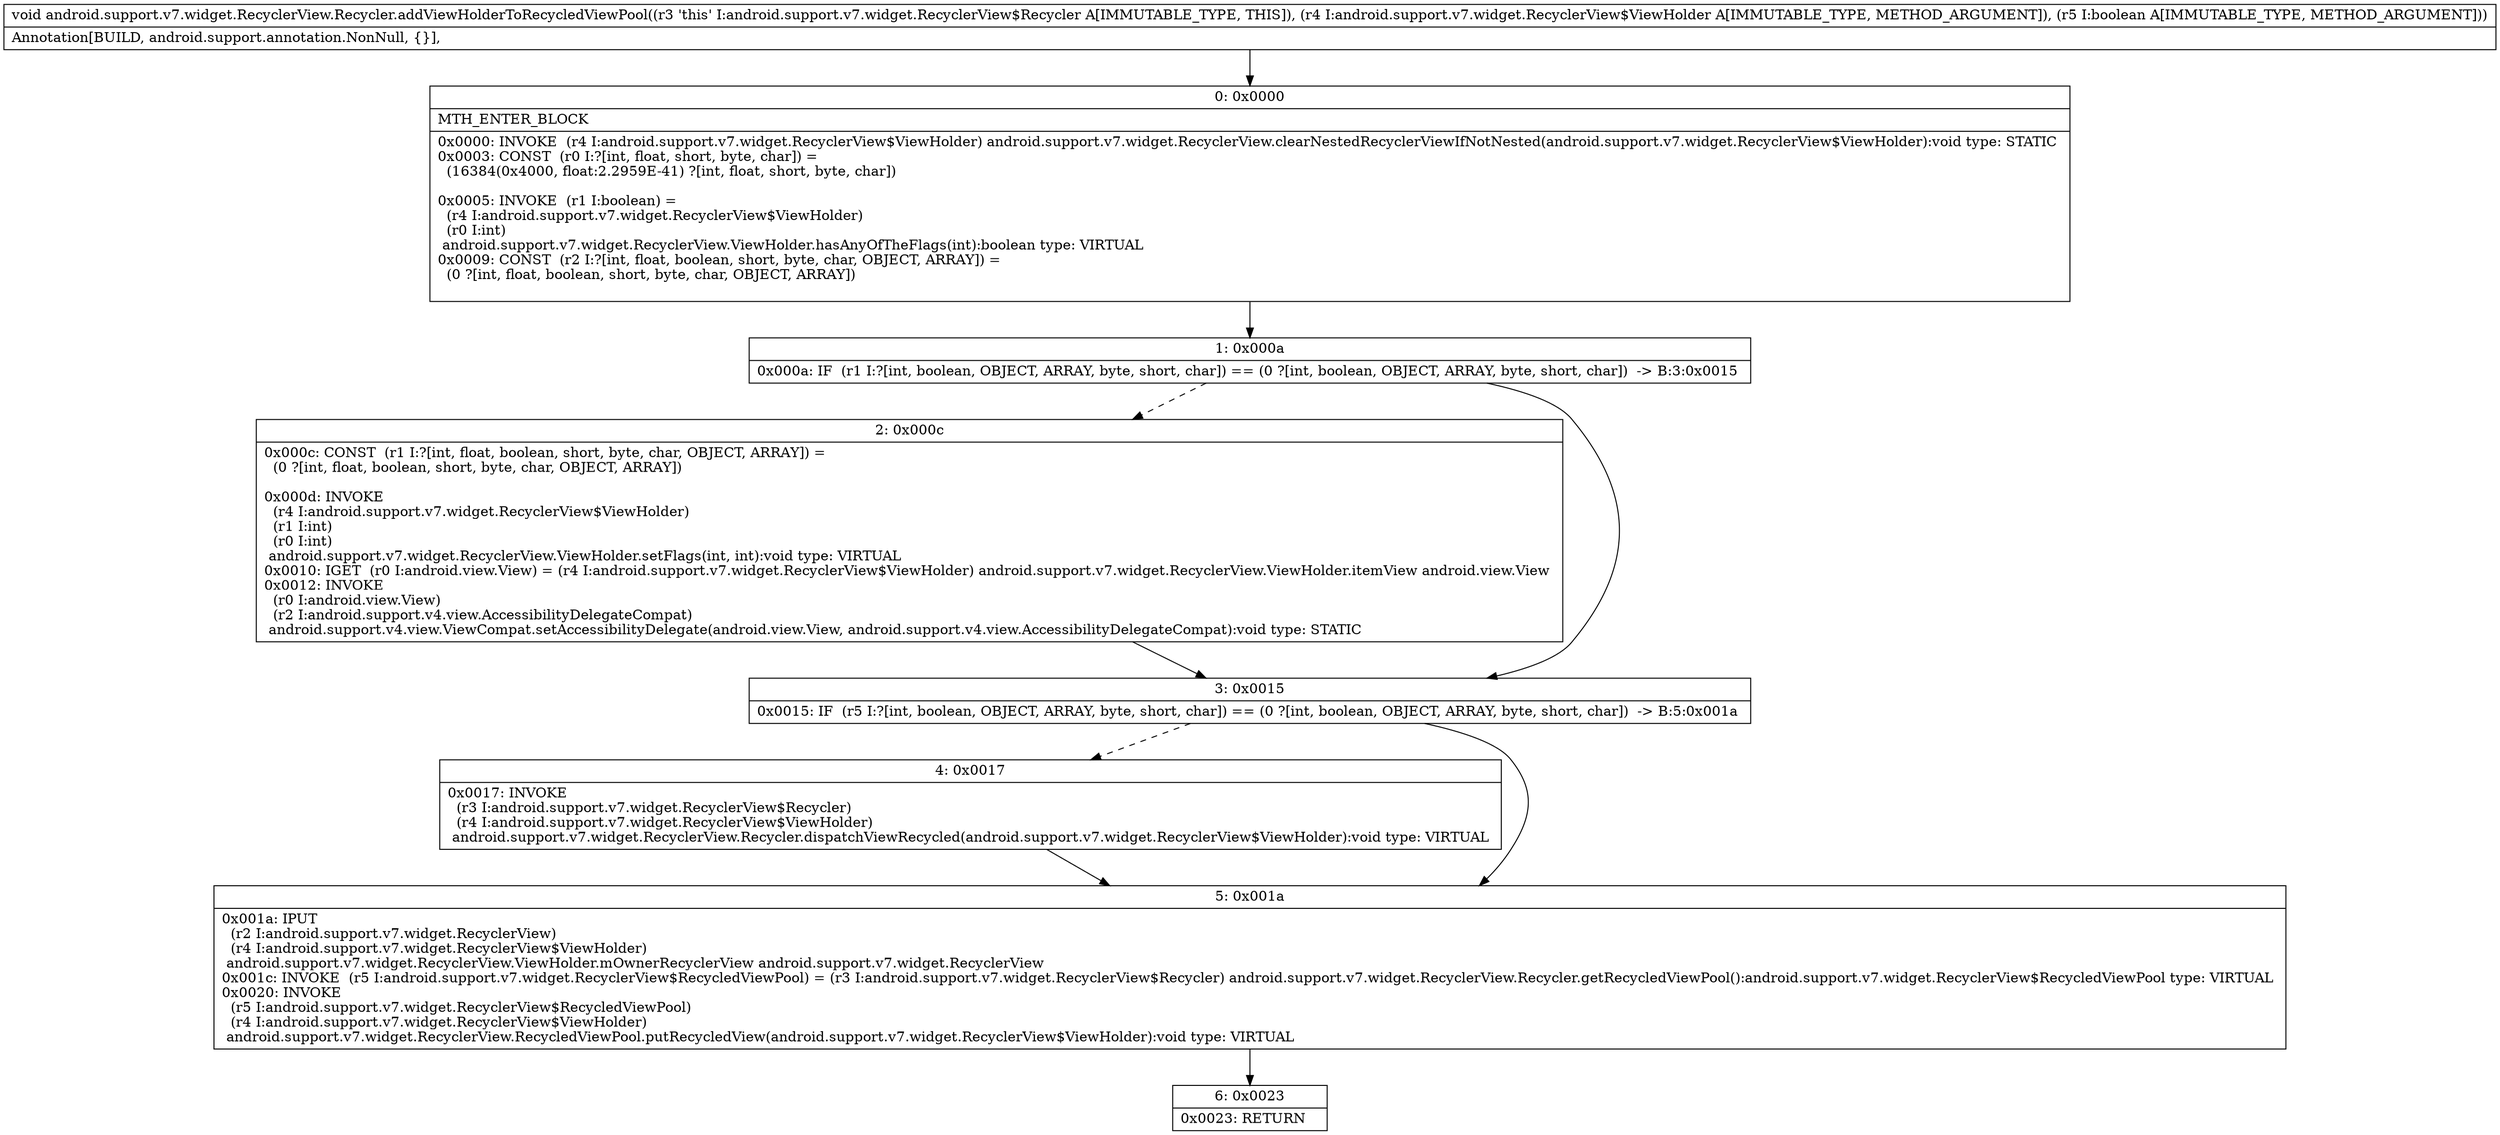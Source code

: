 digraph "CFG forandroid.support.v7.widget.RecyclerView.Recycler.addViewHolderToRecycledViewPool(Landroid\/support\/v7\/widget\/RecyclerView$ViewHolder;Z)V" {
Node_0 [shape=record,label="{0\:\ 0x0000|MTH_ENTER_BLOCK\l|0x0000: INVOKE  (r4 I:android.support.v7.widget.RecyclerView$ViewHolder) android.support.v7.widget.RecyclerView.clearNestedRecyclerViewIfNotNested(android.support.v7.widget.RecyclerView$ViewHolder):void type: STATIC \l0x0003: CONST  (r0 I:?[int, float, short, byte, char]) = \l  (16384(0x4000, float:2.2959E\-41) ?[int, float, short, byte, char])\l \l0x0005: INVOKE  (r1 I:boolean) = \l  (r4 I:android.support.v7.widget.RecyclerView$ViewHolder)\l  (r0 I:int)\l android.support.v7.widget.RecyclerView.ViewHolder.hasAnyOfTheFlags(int):boolean type: VIRTUAL \l0x0009: CONST  (r2 I:?[int, float, boolean, short, byte, char, OBJECT, ARRAY]) = \l  (0 ?[int, float, boolean, short, byte, char, OBJECT, ARRAY])\l \l}"];
Node_1 [shape=record,label="{1\:\ 0x000a|0x000a: IF  (r1 I:?[int, boolean, OBJECT, ARRAY, byte, short, char]) == (0 ?[int, boolean, OBJECT, ARRAY, byte, short, char])  \-\> B:3:0x0015 \l}"];
Node_2 [shape=record,label="{2\:\ 0x000c|0x000c: CONST  (r1 I:?[int, float, boolean, short, byte, char, OBJECT, ARRAY]) = \l  (0 ?[int, float, boolean, short, byte, char, OBJECT, ARRAY])\l \l0x000d: INVOKE  \l  (r4 I:android.support.v7.widget.RecyclerView$ViewHolder)\l  (r1 I:int)\l  (r0 I:int)\l android.support.v7.widget.RecyclerView.ViewHolder.setFlags(int, int):void type: VIRTUAL \l0x0010: IGET  (r0 I:android.view.View) = (r4 I:android.support.v7.widget.RecyclerView$ViewHolder) android.support.v7.widget.RecyclerView.ViewHolder.itemView android.view.View \l0x0012: INVOKE  \l  (r0 I:android.view.View)\l  (r2 I:android.support.v4.view.AccessibilityDelegateCompat)\l android.support.v4.view.ViewCompat.setAccessibilityDelegate(android.view.View, android.support.v4.view.AccessibilityDelegateCompat):void type: STATIC \l}"];
Node_3 [shape=record,label="{3\:\ 0x0015|0x0015: IF  (r5 I:?[int, boolean, OBJECT, ARRAY, byte, short, char]) == (0 ?[int, boolean, OBJECT, ARRAY, byte, short, char])  \-\> B:5:0x001a \l}"];
Node_4 [shape=record,label="{4\:\ 0x0017|0x0017: INVOKE  \l  (r3 I:android.support.v7.widget.RecyclerView$Recycler)\l  (r4 I:android.support.v7.widget.RecyclerView$ViewHolder)\l android.support.v7.widget.RecyclerView.Recycler.dispatchViewRecycled(android.support.v7.widget.RecyclerView$ViewHolder):void type: VIRTUAL \l}"];
Node_5 [shape=record,label="{5\:\ 0x001a|0x001a: IPUT  \l  (r2 I:android.support.v7.widget.RecyclerView)\l  (r4 I:android.support.v7.widget.RecyclerView$ViewHolder)\l android.support.v7.widget.RecyclerView.ViewHolder.mOwnerRecyclerView android.support.v7.widget.RecyclerView \l0x001c: INVOKE  (r5 I:android.support.v7.widget.RecyclerView$RecycledViewPool) = (r3 I:android.support.v7.widget.RecyclerView$Recycler) android.support.v7.widget.RecyclerView.Recycler.getRecycledViewPool():android.support.v7.widget.RecyclerView$RecycledViewPool type: VIRTUAL \l0x0020: INVOKE  \l  (r5 I:android.support.v7.widget.RecyclerView$RecycledViewPool)\l  (r4 I:android.support.v7.widget.RecyclerView$ViewHolder)\l android.support.v7.widget.RecyclerView.RecycledViewPool.putRecycledView(android.support.v7.widget.RecyclerView$ViewHolder):void type: VIRTUAL \l}"];
Node_6 [shape=record,label="{6\:\ 0x0023|0x0023: RETURN   \l}"];
MethodNode[shape=record,label="{void android.support.v7.widget.RecyclerView.Recycler.addViewHolderToRecycledViewPool((r3 'this' I:android.support.v7.widget.RecyclerView$Recycler A[IMMUTABLE_TYPE, THIS]), (r4 I:android.support.v7.widget.RecyclerView$ViewHolder A[IMMUTABLE_TYPE, METHOD_ARGUMENT]), (r5 I:boolean A[IMMUTABLE_TYPE, METHOD_ARGUMENT]))  | Annotation[BUILD, android.support.annotation.NonNull, \{\}], \l}"];
MethodNode -> Node_0;
Node_0 -> Node_1;
Node_1 -> Node_2[style=dashed];
Node_1 -> Node_3;
Node_2 -> Node_3;
Node_3 -> Node_4[style=dashed];
Node_3 -> Node_5;
Node_4 -> Node_5;
Node_5 -> Node_6;
}

